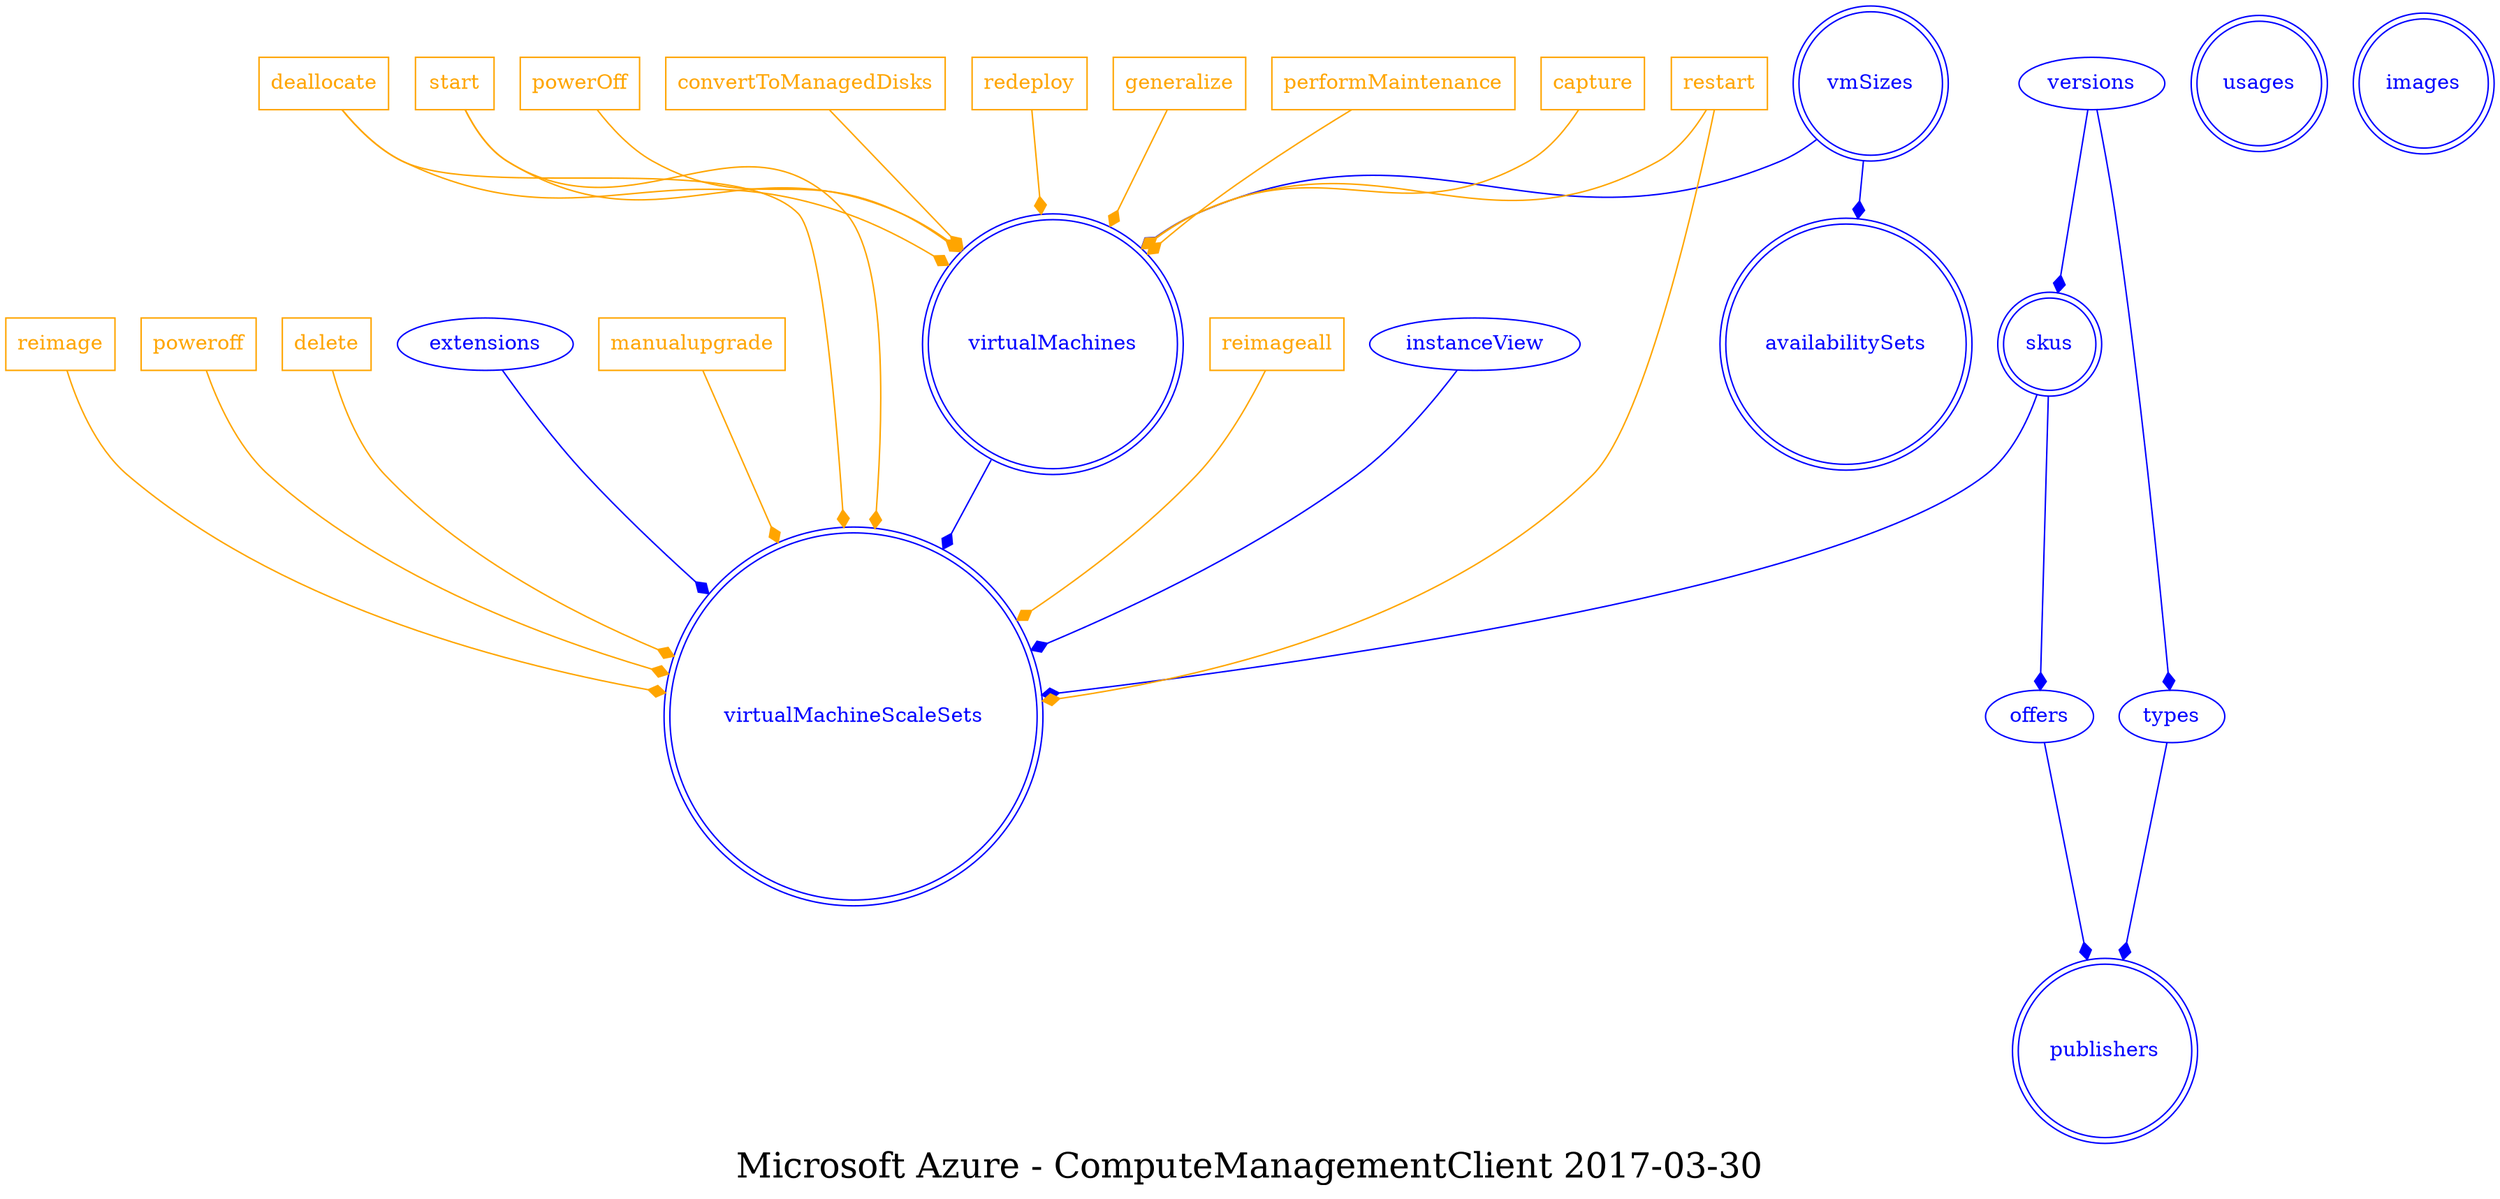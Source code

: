 digraph LexiconGraph {
graph[label="Microsoft Azure - ComputeManagementClient 2017-03-30", fontsize=24]
splines=true
"virtualMachines" [color=blue, fontcolor=blue, shape=doublecircle]
"publishers" [color=blue, fontcolor=blue, shape=doublecircle]
"vmSizes" [color=blue, fontcolor=blue, shape=doublecircle]
"usages" [color=blue, fontcolor=blue, shape=doublecircle]
"skus" [color=blue, fontcolor=blue, shape=doublecircle]
"images" [color=blue, fontcolor=blue, shape=doublecircle]
"virtualMachineScaleSets" [color=blue, fontcolor=blue, shape=doublecircle]
"availabilitySets" [color=blue, fontcolor=blue, shape=doublecircle]
"types" -> "publishers" [color=blue, fontcolor=blue, arrowhead=diamond, arrowtail=none]
"types" [color=blue, fontcolor=blue, shape=ellipse]
"versions" -> "types" [color=blue, fontcolor=blue, arrowhead=diamond, arrowtail=none]
"versions" [color=blue, fontcolor=blue, shape=ellipse]
"offers" -> "publishers" [color=blue, fontcolor=blue, arrowhead=diamond, arrowtail=none]
"offers" [color=blue, fontcolor=blue, shape=ellipse]
"skus" -> "offers" [color=blue, fontcolor=blue, arrowhead=diamond, arrowtail=none]
"versions" -> "skus" [color=blue, fontcolor=blue, arrowhead=diamond, arrowtail=none]
"vmSizes" -> "availabilitySets" [color=blue, fontcolor=blue, arrowhead=diamond, arrowtail=none]
"deallocate" [color=orange, fontcolor=orange, shape=box]
"deallocate" -> "virtualMachineScaleSets" [color=orange, fontcolor=orange, arrowhead=diamond, arrowtail=none]
"start" [color=orange, fontcolor=orange, shape=box]
"start" -> "virtualMachineScaleSets" [color=orange, fontcolor=orange, arrowhead=diamond, arrowtail=none]
"reimageall" [color=orange, fontcolor=orange, shape=box]
"reimageall" -> "virtualMachineScaleSets" [color=orange, fontcolor=orange, arrowhead=diamond, arrowtail=none]
"instanceView" -> "virtualMachineScaleSets" [color=blue, fontcolor=blue, arrowhead=diamond, arrowtail=none]
"instanceView" [color=blue, fontcolor=blue, shape=ellipse]
"restart" [color=orange, fontcolor=orange, shape=box]
"restart" -> "virtualMachineScaleSets" [color=orange, fontcolor=orange, arrowhead=diamond, arrowtail=none]
"reimage" [color=orange, fontcolor=orange, shape=box]
"reimage" -> "virtualMachineScaleSets" [color=orange, fontcolor=orange, arrowhead=diamond, arrowtail=none]
"poweroff" [color=orange, fontcolor=orange, shape=box]
"poweroff" -> "virtualMachineScaleSets" [color=orange, fontcolor=orange, arrowhead=diamond, arrowtail=none]
"delete" [color=orange, fontcolor=orange, shape=box]
"delete" -> "virtualMachineScaleSets" [color=orange, fontcolor=orange, arrowhead=diamond, arrowtail=none]
"extensions" -> "virtualMachineScaleSets" [color=blue, fontcolor=blue, arrowhead=diamond, arrowtail=none]
"extensions" [color=blue, fontcolor=blue, shape=ellipse]
"skus" -> "virtualMachineScaleSets" [color=blue, fontcolor=blue, arrowhead=diamond, arrowtail=none]
"manualupgrade" [color=orange, fontcolor=orange, shape=box]
"manualupgrade" -> "virtualMachineScaleSets" [color=orange, fontcolor=orange, arrowhead=diamond, arrowtail=none]
"virtualMachines" -> "virtualMachineScaleSets" [color=blue, fontcolor=blue, arrowhead=diamond, arrowtail=none]
"deallocate" -> "virtualMachines" [color=orange, fontcolor=orange, arrowhead=diamond, arrowtail=none]
"generalize" [color=orange, fontcolor=orange, shape=box]
"generalize" -> "virtualMachines" [color=orange, fontcolor=orange, arrowhead=diamond, arrowtail=none]
"performMaintenance" [color=orange, fontcolor=orange, shape=box]
"performMaintenance" -> "virtualMachines" [color=orange, fontcolor=orange, arrowhead=diamond, arrowtail=none]
"capture" [color=orange, fontcolor=orange, shape=box]
"capture" -> "virtualMachines" [color=orange, fontcolor=orange, arrowhead=diamond, arrowtail=none]
"vmSizes" -> "virtualMachines" [color=blue, fontcolor=blue, arrowhead=diamond, arrowtail=none]
"powerOff" [color=orange, fontcolor=orange, shape=box]
"powerOff" -> "virtualMachines" [color=orange, fontcolor=orange, arrowhead=diamond, arrowtail=none]
"restart" -> "virtualMachines" [color=orange, fontcolor=orange, arrowhead=diamond, arrowtail=none]
"convertToManagedDisks" [color=orange, fontcolor=orange, shape=box]
"convertToManagedDisks" -> "virtualMachines" [color=orange, fontcolor=orange, arrowhead=diamond, arrowtail=none]
"start" -> "virtualMachines" [color=orange, fontcolor=orange, arrowhead=diamond, arrowtail=none]
"redeploy" [color=orange, fontcolor=orange, shape=box]
"redeploy" -> "virtualMachines" [color=orange, fontcolor=orange, arrowhead=diamond, arrowtail=none]
}
